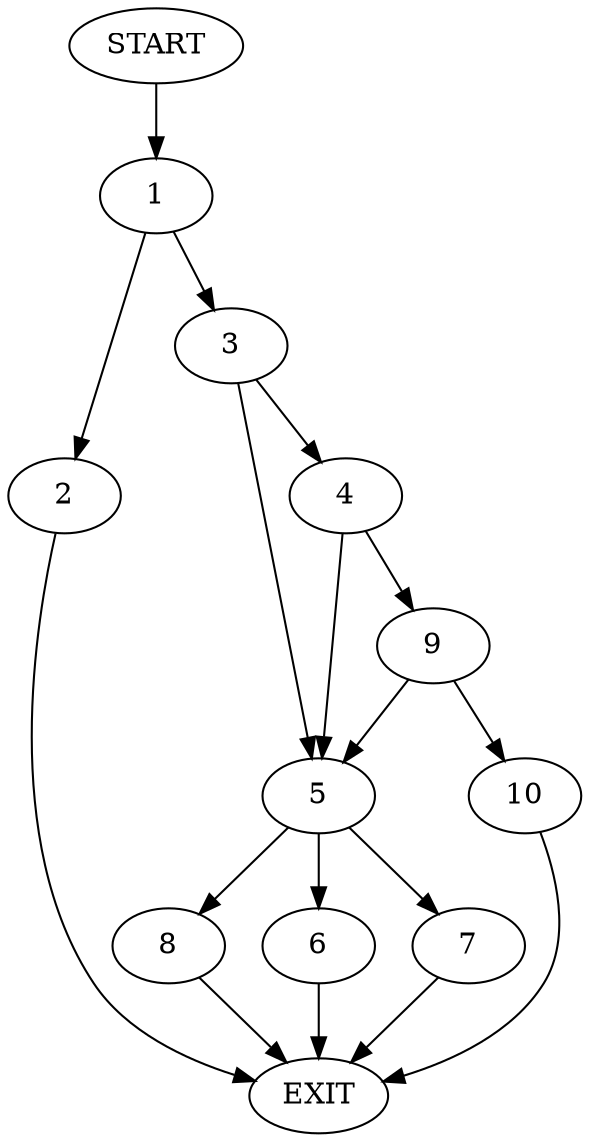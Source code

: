 digraph {
0 [label="START"]
11 [label="EXIT"]
0 -> 1
1 -> 2
1 -> 3
3 -> 4
3 -> 5
2 -> 11
5 -> 6
5 -> 7
5 -> 8
4 -> 9
4 -> 5
9 -> 10
9 -> 5
10 -> 11
6 -> 11
7 -> 11
8 -> 11
}
